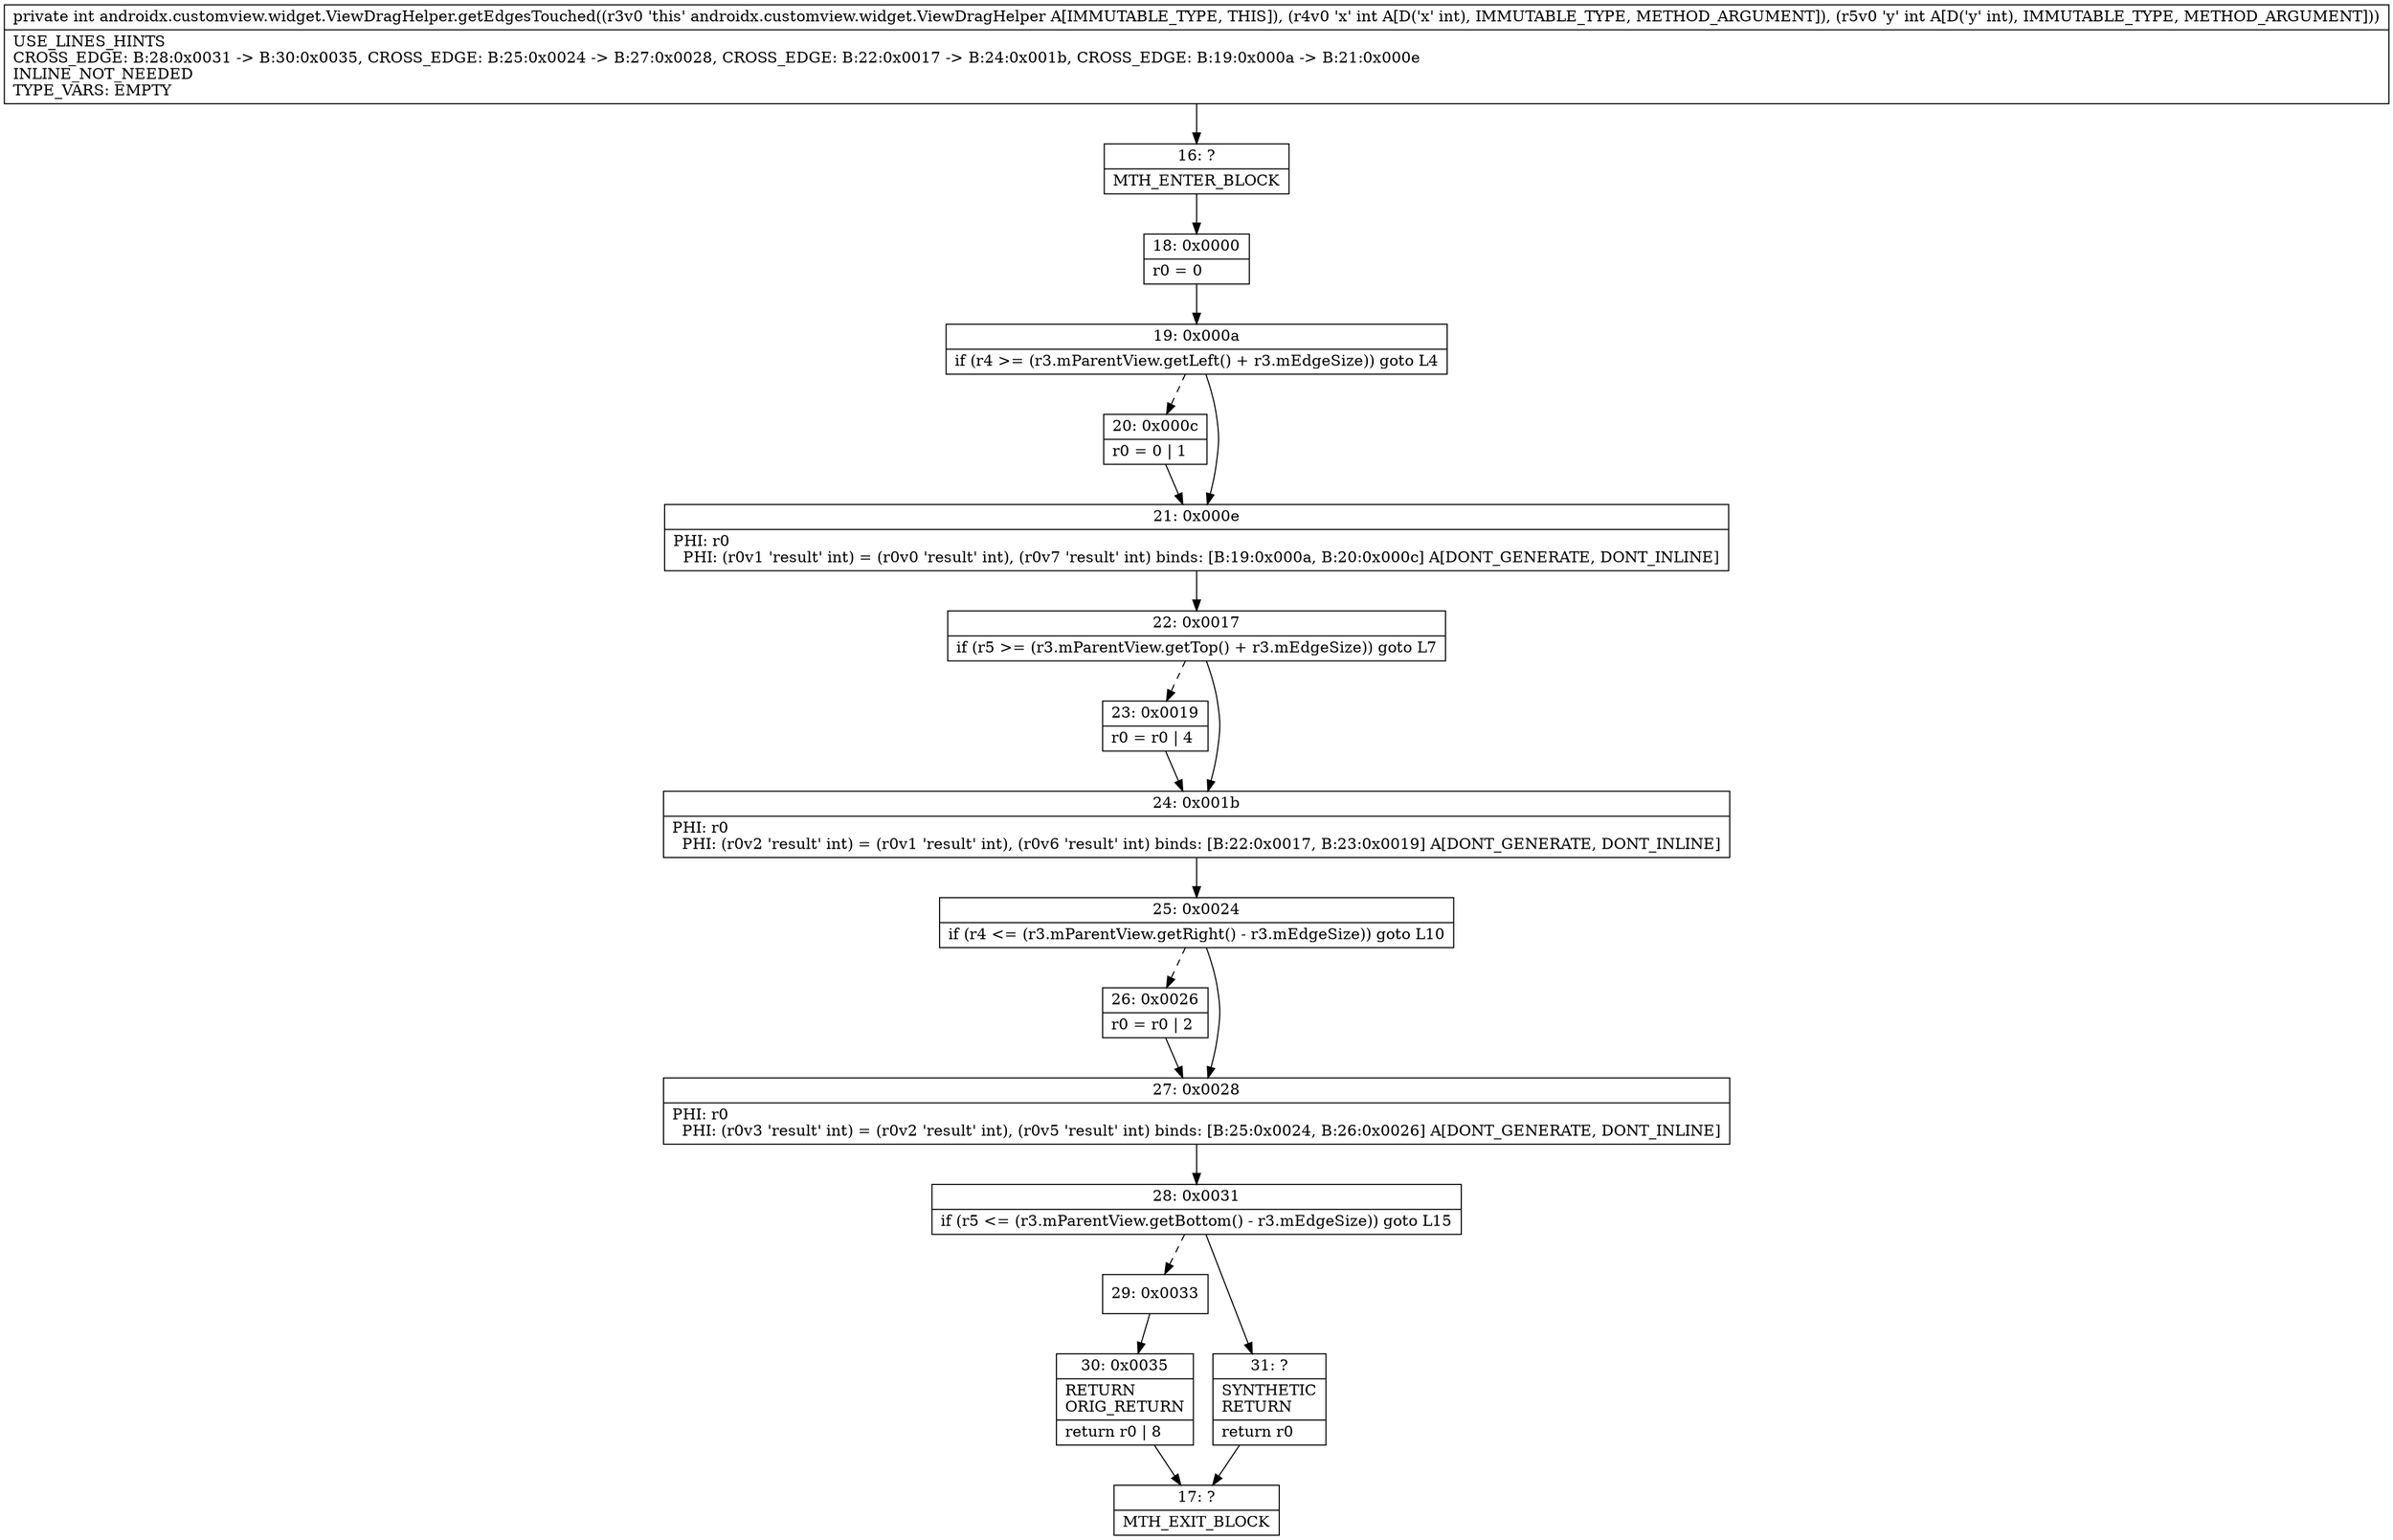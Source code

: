digraph "CFG forandroidx.customview.widget.ViewDragHelper.getEdgesTouched(II)I" {
Node_16 [shape=record,label="{16\:\ ?|MTH_ENTER_BLOCK\l}"];
Node_18 [shape=record,label="{18\:\ 0x0000|r0 = 0\l}"];
Node_19 [shape=record,label="{19\:\ 0x000a|if (r4 \>= (r3.mParentView.getLeft() + r3.mEdgeSize)) goto L4\l}"];
Node_20 [shape=record,label="{20\:\ 0x000c|r0 = 0 \| 1\l}"];
Node_21 [shape=record,label="{21\:\ 0x000e|PHI: r0 \l  PHI: (r0v1 'result' int) = (r0v0 'result' int), (r0v7 'result' int) binds: [B:19:0x000a, B:20:0x000c] A[DONT_GENERATE, DONT_INLINE]\l}"];
Node_22 [shape=record,label="{22\:\ 0x0017|if (r5 \>= (r3.mParentView.getTop() + r3.mEdgeSize)) goto L7\l}"];
Node_23 [shape=record,label="{23\:\ 0x0019|r0 = r0 \| 4\l}"];
Node_24 [shape=record,label="{24\:\ 0x001b|PHI: r0 \l  PHI: (r0v2 'result' int) = (r0v1 'result' int), (r0v6 'result' int) binds: [B:22:0x0017, B:23:0x0019] A[DONT_GENERATE, DONT_INLINE]\l}"];
Node_25 [shape=record,label="{25\:\ 0x0024|if (r4 \<= (r3.mParentView.getRight() \- r3.mEdgeSize)) goto L10\l}"];
Node_26 [shape=record,label="{26\:\ 0x0026|r0 = r0 \| 2\l}"];
Node_27 [shape=record,label="{27\:\ 0x0028|PHI: r0 \l  PHI: (r0v3 'result' int) = (r0v2 'result' int), (r0v5 'result' int) binds: [B:25:0x0024, B:26:0x0026] A[DONT_GENERATE, DONT_INLINE]\l}"];
Node_28 [shape=record,label="{28\:\ 0x0031|if (r5 \<= (r3.mParentView.getBottom() \- r3.mEdgeSize)) goto L15\l}"];
Node_29 [shape=record,label="{29\:\ 0x0033}"];
Node_30 [shape=record,label="{30\:\ 0x0035|RETURN\lORIG_RETURN\l|return r0 \| 8\l}"];
Node_17 [shape=record,label="{17\:\ ?|MTH_EXIT_BLOCK\l}"];
Node_31 [shape=record,label="{31\:\ ?|SYNTHETIC\lRETURN\l|return r0\l}"];
MethodNode[shape=record,label="{private int androidx.customview.widget.ViewDragHelper.getEdgesTouched((r3v0 'this' androidx.customview.widget.ViewDragHelper A[IMMUTABLE_TYPE, THIS]), (r4v0 'x' int A[D('x' int), IMMUTABLE_TYPE, METHOD_ARGUMENT]), (r5v0 'y' int A[D('y' int), IMMUTABLE_TYPE, METHOD_ARGUMENT]))  | USE_LINES_HINTS\lCROSS_EDGE: B:28:0x0031 \-\> B:30:0x0035, CROSS_EDGE: B:25:0x0024 \-\> B:27:0x0028, CROSS_EDGE: B:22:0x0017 \-\> B:24:0x001b, CROSS_EDGE: B:19:0x000a \-\> B:21:0x000e\lINLINE_NOT_NEEDED\lTYPE_VARS: EMPTY\l}"];
MethodNode -> Node_16;Node_16 -> Node_18;
Node_18 -> Node_19;
Node_19 -> Node_20[style=dashed];
Node_19 -> Node_21;
Node_20 -> Node_21;
Node_21 -> Node_22;
Node_22 -> Node_23[style=dashed];
Node_22 -> Node_24;
Node_23 -> Node_24;
Node_24 -> Node_25;
Node_25 -> Node_26[style=dashed];
Node_25 -> Node_27;
Node_26 -> Node_27;
Node_27 -> Node_28;
Node_28 -> Node_29[style=dashed];
Node_28 -> Node_31;
Node_29 -> Node_30;
Node_30 -> Node_17;
Node_31 -> Node_17;
}

